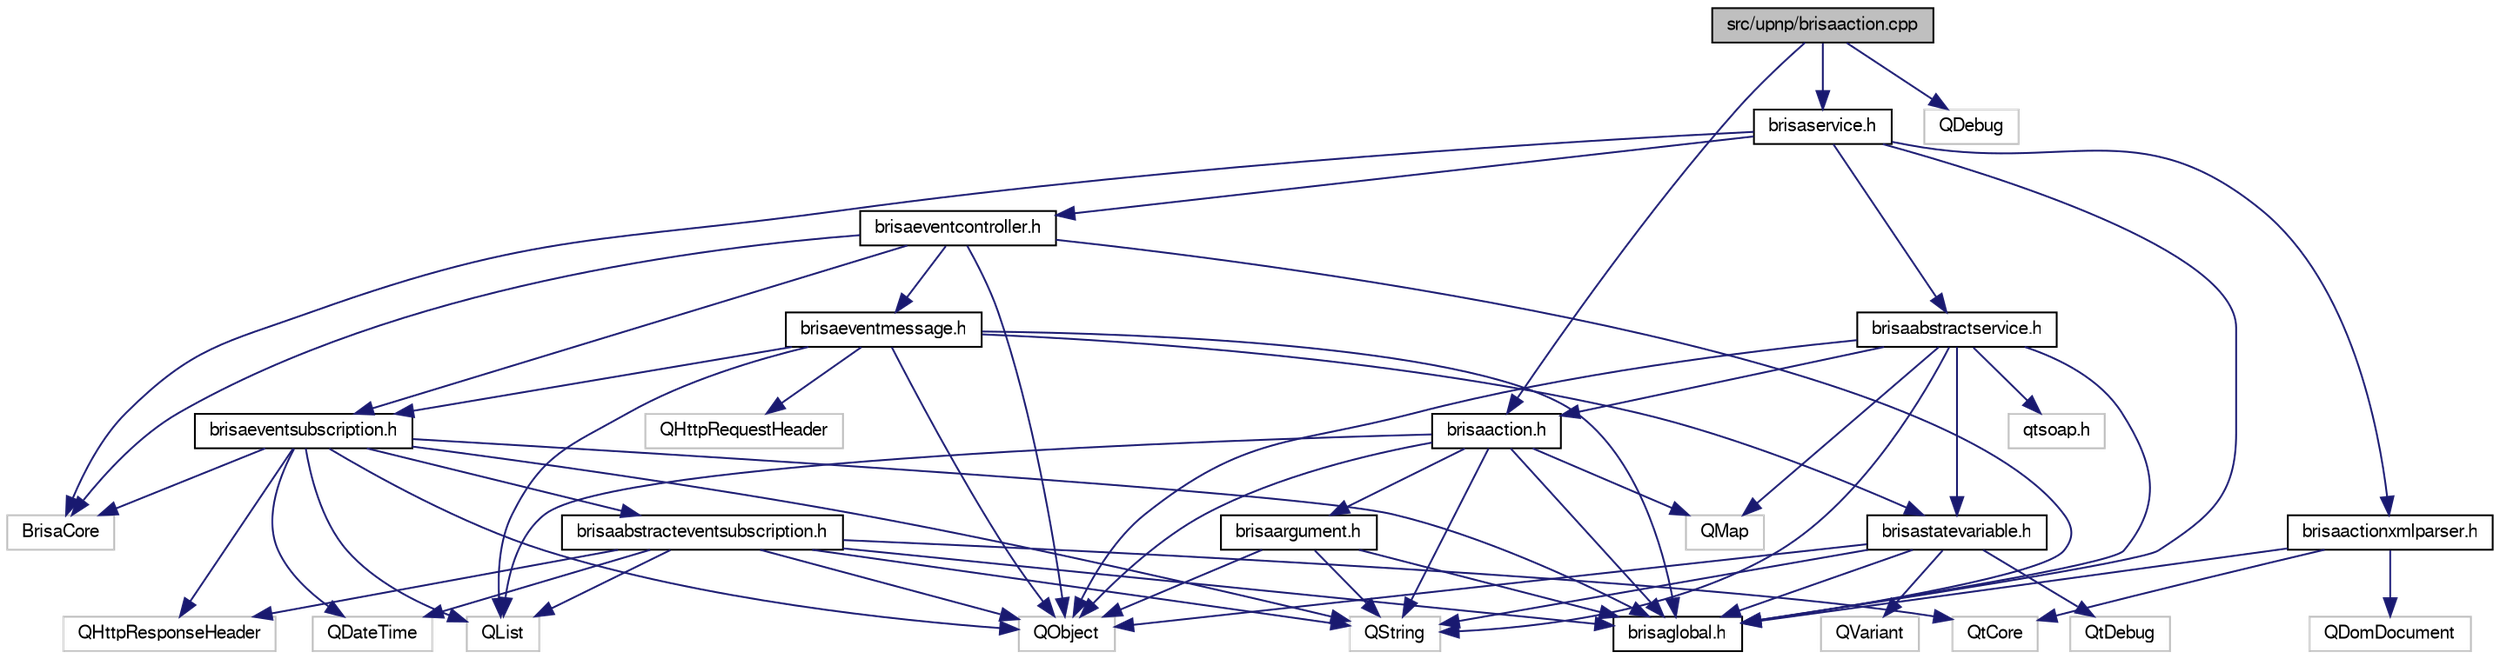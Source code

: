 digraph G
{
  bgcolor="transparent";
  edge [fontname="FreeSans",fontsize="10",labelfontname="FreeSans",labelfontsize="10"];
  node [fontname="FreeSans",fontsize="10",shape=record];
  Node1 [label="src/upnp/brisaaction.cpp",height=0.2,width=0.4,color="black", fillcolor="grey75", style="filled" fontcolor="black"];
  Node1 -> Node2 [color="midnightblue",fontsize="10",style="solid"];
  Node2 [label="brisaaction.h",height=0.2,width=0.4,color="black",URL="$brisaaction_8h.html"];
  Node2 -> Node3 [color="midnightblue",fontsize="10",style="solid"];
  Node3 [label="brisaargument.h",height=0.2,width=0.4,color="black",URL="$brisaargument_8h.html"];
  Node3 -> Node4 [color="midnightblue",fontsize="10",style="solid"];
  Node4 [label="QObject",height=0.2,width=0.4,color="grey75"];
  Node3 -> Node5 [color="midnightblue",fontsize="10",style="solid"];
  Node5 [label="QString",height=0.2,width=0.4,color="grey75"];
  Node3 -> Node6 [color="midnightblue",fontsize="10",style="solid"];
  Node6 [label="brisaglobal.h",height=0.2,width=0.4,color="black",URL="$brisaglobal_8h.html"];
  Node2 -> Node6 [color="midnightblue",fontsize="10",style="solid"];
  Node2 -> Node5 [color="midnightblue",fontsize="10",style="solid"];
  Node2 -> Node7 [color="midnightblue",fontsize="10",style="solid"];
  Node7 [label="QList",height=0.2,width=0.4,color="grey75"];
  Node2 -> Node8 [color="midnightblue",fontsize="10",style="solid"];
  Node8 [label="QMap",height=0.2,width=0.4,color="grey75"];
  Node2 -> Node4 [color="midnightblue",fontsize="10",style="solid"];
  Node1 -> Node9 [color="midnightblue",fontsize="10",style="solid"];
  Node9 [label="brisaservice.h",height=0.2,width=0.4,color="black",URL="$brisaservice_8h.html"];
  Node9 -> Node10 [color="midnightblue",fontsize="10",style="solid"];
  Node10 [label="brisaabstractservice.h",height=0.2,width=0.4,color="black",URL="$brisaabstractservice_8h.html"];
  Node10 -> Node2 [color="midnightblue",fontsize="10",style="solid"];
  Node10 -> Node11 [color="midnightblue",fontsize="10",style="solid"];
  Node11 [label="brisastatevariable.h",height=0.2,width=0.4,color="black",URL="$brisastatevariable_8h.html"];
  Node11 -> Node5 [color="midnightblue",fontsize="10",style="solid"];
  Node11 -> Node12 [color="midnightblue",fontsize="10",style="solid"];
  Node12 [label="QVariant",height=0.2,width=0.4,color="grey75"];
  Node11 -> Node4 [color="midnightblue",fontsize="10",style="solid"];
  Node11 -> Node13 [color="midnightblue",fontsize="10",style="solid"];
  Node13 [label="QtDebug",height=0.2,width=0.4,color="grey75"];
  Node11 -> Node6 [color="midnightblue",fontsize="10",style="solid"];
  Node10 -> Node6 [color="midnightblue",fontsize="10",style="solid"];
  Node10 -> Node14 [color="midnightblue",fontsize="10",style="solid"];
  Node14 [label="qtsoap.h",height=0.2,width=0.4,color="grey75"];
  Node10 -> Node8 [color="midnightblue",fontsize="10",style="solid"];
  Node10 -> Node5 [color="midnightblue",fontsize="10",style="solid"];
  Node10 -> Node4 [color="midnightblue",fontsize="10",style="solid"];
  Node9 -> Node6 [color="midnightblue",fontsize="10",style="solid"];
  Node9 -> Node15 [color="midnightblue",fontsize="10",style="solid"];
  Node15 [label="brisaeventcontroller.h",height=0.2,width=0.4,color="black",URL="$brisaeventcontroller_8h.html"];
  Node15 -> Node16 [color="midnightblue",fontsize="10",style="solid"];
  Node16 [label="brisaeventmessage.h",height=0.2,width=0.4,color="black",URL="$brisaeventmessage_8h.html"];
  Node16 -> Node4 [color="midnightblue",fontsize="10",style="solid"];
  Node16 -> Node7 [color="midnightblue",fontsize="10",style="solid"];
  Node16 -> Node17 [color="midnightblue",fontsize="10",style="solid"];
  Node17 [label="QHttpRequestHeader",height=0.2,width=0.4,color="grey75"];
  Node16 -> Node11 [color="midnightblue",fontsize="10",style="solid"];
  Node16 -> Node18 [color="midnightblue",fontsize="10",style="solid"];
  Node18 [label="brisaeventsubscription.h",height=0.2,width=0.4,color="black",URL="$brisaeventsubscription_8h.html"];
  Node18 -> Node19 [color="midnightblue",fontsize="10",style="solid"];
  Node19 [label="brisaabstracteventsubscription.h",height=0.2,width=0.4,color="black",URL="$brisaabstracteventsubscription_8h.html"];
  Node19 -> Node20 [color="midnightblue",fontsize="10",style="solid"];
  Node20 [label="QDateTime",height=0.2,width=0.4,color="grey75"];
  Node19 -> Node7 [color="midnightblue",fontsize="10",style="solid"];
  Node19 -> Node5 [color="midnightblue",fontsize="10",style="solid"];
  Node19 -> Node21 [color="midnightblue",fontsize="10",style="solid"];
  Node21 [label="QHttpResponseHeader",height=0.2,width=0.4,color="grey75"];
  Node19 -> Node4 [color="midnightblue",fontsize="10",style="solid"];
  Node19 -> Node22 [color="midnightblue",fontsize="10",style="solid"];
  Node22 [label="QtCore",height=0.2,width=0.4,color="grey75"];
  Node19 -> Node6 [color="midnightblue",fontsize="10",style="solid"];
  Node18 -> Node6 [color="midnightblue",fontsize="10",style="solid"];
  Node18 -> Node23 [color="midnightblue",fontsize="10",style="solid"];
  Node23 [label="BrisaCore",height=0.2,width=0.4,color="grey75"];
  Node18 -> Node20 [color="midnightblue",fontsize="10",style="solid"];
  Node18 -> Node7 [color="midnightblue",fontsize="10",style="solid"];
  Node18 -> Node5 [color="midnightblue",fontsize="10",style="solid"];
  Node18 -> Node21 [color="midnightblue",fontsize="10",style="solid"];
  Node18 -> Node4 [color="midnightblue",fontsize="10",style="solid"];
  Node16 -> Node6 [color="midnightblue",fontsize="10",style="solid"];
  Node15 -> Node18 [color="midnightblue",fontsize="10",style="solid"];
  Node15 -> Node6 [color="midnightblue",fontsize="10",style="solid"];
  Node15 -> Node23 [color="midnightblue",fontsize="10",style="solid"];
  Node15 -> Node4 [color="midnightblue",fontsize="10",style="solid"];
  Node9 -> Node24 [color="midnightblue",fontsize="10",style="solid"];
  Node24 [label="brisaactionxmlparser.h",height=0.2,width=0.4,color="black",URL="$brisaactionxmlparser_8h.html"];
  Node24 -> Node22 [color="midnightblue",fontsize="10",style="solid"];
  Node24 -> Node25 [color="midnightblue",fontsize="10",style="solid"];
  Node25 [label="QDomDocument",height=0.2,width=0.4,color="grey75"];
  Node24 -> Node6 [color="midnightblue",fontsize="10",style="solid"];
  Node9 -> Node23 [color="midnightblue",fontsize="10",style="solid"];
  Node1 -> Node26 [color="midnightblue",fontsize="10",style="solid"];
  Node26 [label="QDebug",height=0.2,width=0.4,color="grey75"];
}
